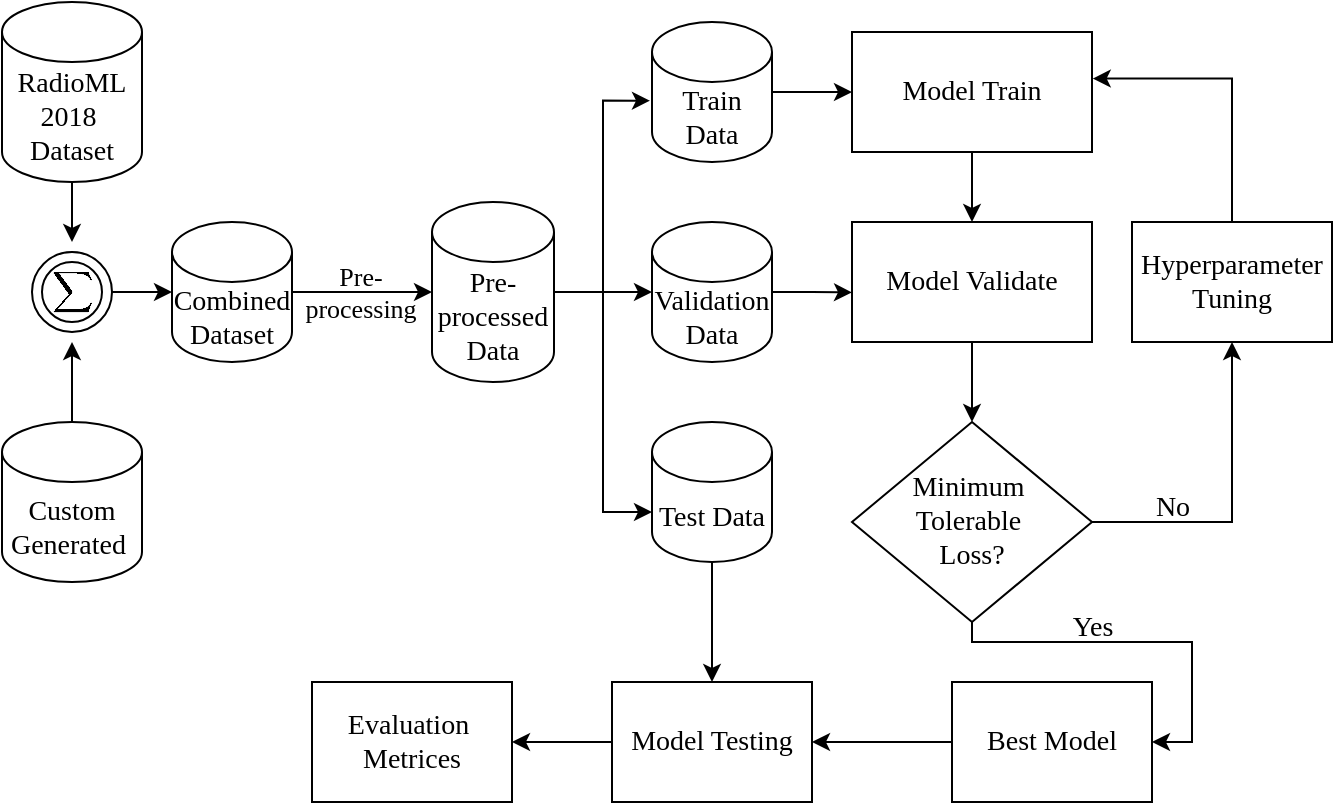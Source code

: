 <mxfile version="26.0.16">
  <diagram name="Page-1" id="RzzOeVVuILVj-rKlgHVC">
    <mxGraphModel dx="1050" dy="621" grid="1" gridSize="10" guides="1" tooltips="1" connect="1" arrows="1" fold="1" page="1" pageScale="1" pageWidth="827" pageHeight="1169" math="1" shadow="0">
      <root>
        <mxCell id="0" />
        <mxCell id="1" parent="0" />
        <mxCell id="gUi6T0lL7PWdZWDNChdu-5" style="edgeStyle=orthogonalEdgeStyle;rounded=0;orthogonalLoop=1;jettySize=auto;html=1;" edge="1" parent="1" source="eanLGl2QmDvSTj4xEBTI-2">
          <mxGeometry relative="1" as="geometry">
            <mxPoint x="80" y="150" as="targetPoint" />
          </mxGeometry>
        </mxCell>
        <mxCell id="eanLGl2QmDvSTj4xEBTI-2" value="RadioML 2018&amp;nbsp;&lt;div&gt;Dataset&lt;/div&gt;" style="shape=cylinder3;whiteSpace=wrap;html=1;boundedLbl=1;backgroundOutline=1;size=15;fontColor=default;fillColor=none;fontFamily=Times New Roman;fontSize=14;" parent="1" vertex="1">
          <mxGeometry x="45" y="30" width="70" height="90" as="geometry" />
        </mxCell>
        <mxCell id="eanLGl2QmDvSTj4xEBTI-3" value="Custom Generated&amp;nbsp;" style="shape=cylinder3;whiteSpace=wrap;html=1;boundedLbl=1;backgroundOutline=1;size=15;fontColor=default;fillColor=none;fontFamily=Times New Roman;fontSize=14;" parent="1" vertex="1">
          <mxGeometry x="45" y="240" width="70" height="80" as="geometry" />
        </mxCell>
        <mxCell id="0jSEqFvIDRf8wKyZjfaD-10" style="edgeStyle=orthogonalEdgeStyle;rounded=0;orthogonalLoop=1;jettySize=auto;html=1;exitX=1;exitY=0.5;exitDx=0;exitDy=0;exitPerimeter=0;fontFamily=Times New Roman;fontSize=14;" parent="1" source="eanLGl2QmDvSTj4xEBTI-4" target="eanLGl2QmDvSTj4xEBTI-5" edge="1">
          <mxGeometry relative="1" as="geometry" />
        </mxCell>
        <mxCell id="0jSEqFvIDRf8wKyZjfaD-28" value="Pre-&lt;div&gt;processing&lt;/div&gt;" style="edgeLabel;html=1;align=center;verticalAlign=middle;resizable=0;points=[];fontSize=13;fontFamily=Times New Roman;labelBackgroundColor=none;rotation=0;" parent="0jSEqFvIDRf8wKyZjfaD-10" vertex="1" connectable="0">
          <mxGeometry x="-0.417" y="1" relative="1" as="geometry">
            <mxPoint x="13" y="1" as="offset" />
          </mxGeometry>
        </mxCell>
        <mxCell id="eanLGl2QmDvSTj4xEBTI-4" value="Combined Dataset" style="shape=cylinder3;whiteSpace=wrap;html=1;boundedLbl=1;backgroundOutline=1;size=15;fontColor=default;fillColor=none;fontFamily=Times New Roman;fontSize=14;" parent="1" vertex="1">
          <mxGeometry x="130" y="140" width="60" height="70" as="geometry" />
        </mxCell>
        <mxCell id="eanLGl2QmDvSTj4xEBTI-5" value="&lt;font&gt;Pre-&lt;/font&gt;&lt;div&gt;&lt;font&gt;&lt;font&gt;processed Da&lt;/font&gt;ta&lt;/font&gt;&lt;/div&gt;" style="shape=cylinder3;whiteSpace=wrap;html=1;boundedLbl=1;backgroundOutline=1;size=15;fontColor=default;fillColor=none;fontFamily=Times New Roman;fontSize=14;" parent="1" vertex="1">
          <mxGeometry x="260" y="130" width="61" height="90" as="geometry" />
        </mxCell>
        <mxCell id="0jSEqFvIDRf8wKyZjfaD-14" style="edgeStyle=orthogonalEdgeStyle;rounded=0;orthogonalLoop=1;jettySize=auto;html=1;exitX=1;exitY=0.5;exitDx=0;exitDy=0;exitPerimeter=0;entryX=0;entryY=0.5;entryDx=0;entryDy=0;fontFamily=Times New Roman;fontSize=14;" parent="1" source="eanLGl2QmDvSTj4xEBTI-6" target="eanLGl2QmDvSTj4xEBTI-12" edge="1">
          <mxGeometry relative="1" as="geometry" />
        </mxCell>
        <mxCell id="eanLGl2QmDvSTj4xEBTI-6" value="Train Data" style="shape=cylinder3;whiteSpace=wrap;html=1;boundedLbl=1;backgroundOutline=1;size=15;fontColor=default;fillColor=none;fontFamily=Times New Roman;fontSize=14;" parent="1" vertex="1">
          <mxGeometry x="370" y="40" width="60" height="70" as="geometry" />
        </mxCell>
        <mxCell id="gY0sS7H1kkGOP2eneE4W-3" style="edgeStyle=orthogonalEdgeStyle;rounded=0;orthogonalLoop=1;jettySize=auto;html=1;exitX=0.5;exitY=1;exitDx=0;exitDy=0;exitPerimeter=0;entryX=0.5;entryY=0;entryDx=0;entryDy=0;fontFamily=Times New Roman;fontSize=14;" parent="1" source="eanLGl2QmDvSTj4xEBTI-7" target="eanLGl2QmDvSTj4xEBTI-16" edge="1">
          <mxGeometry relative="1" as="geometry" />
        </mxCell>
        <mxCell id="eanLGl2QmDvSTj4xEBTI-7" value="Test Data" style="shape=cylinder3;whiteSpace=wrap;html=1;boundedLbl=1;backgroundOutline=1;size=15;fontColor=default;fillColor=none;fontFamily=Times New Roman;fontSize=14;" parent="1" vertex="1">
          <mxGeometry x="370" y="240" width="60" height="70" as="geometry" />
        </mxCell>
        <mxCell id="eanLGl2QmDvSTj4xEBTI-8" value="Validation Data" style="shape=cylinder3;whiteSpace=wrap;html=1;boundedLbl=1;backgroundOutline=1;size=15;fontColor=default;fillColor=none;fontFamily=Times New Roman;fontSize=14;" parent="1" vertex="1">
          <mxGeometry x="370" y="140" width="60" height="70" as="geometry" />
        </mxCell>
        <mxCell id="3tJLAwdJRVkplcRSM55D-11" style="edgeStyle=orthogonalEdgeStyle;rounded=0;orthogonalLoop=1;jettySize=auto;html=1;exitX=0.5;exitY=1;exitDx=0;exitDy=0;entryX=0.5;entryY=0;entryDx=0;entryDy=0;fontFamily=Times New Roman;fontSize=14;" parent="1" source="eanLGl2QmDvSTj4xEBTI-12" target="eanLGl2QmDvSTj4xEBTI-14" edge="1">
          <mxGeometry relative="1" as="geometry" />
        </mxCell>
        <mxCell id="eanLGl2QmDvSTj4xEBTI-12" value="Model Train" style="rounded=0;whiteSpace=wrap;html=1;fillColor=none;fontFamily=Times New Roman;fontSize=14;" parent="1" vertex="1">
          <mxGeometry x="470" y="45" width="120" height="60" as="geometry" />
        </mxCell>
        <mxCell id="eanLGl2QmDvSTj4xEBTI-13" value="Best Model" style="rounded=0;whiteSpace=wrap;html=1;fillColor=none;fontFamily=Times New Roman;fontSize=14;" parent="1" vertex="1">
          <mxGeometry x="520" y="370" width="100" height="60" as="geometry" />
        </mxCell>
        <mxCell id="3tJLAwdJRVkplcRSM55D-18" style="edgeStyle=orthogonalEdgeStyle;rounded=0;orthogonalLoop=1;jettySize=auto;html=1;exitX=0.5;exitY=1;exitDx=0;exitDy=0;entryX=0.5;entryY=0;entryDx=0;entryDy=0;fontFamily=Times New Roman;fontSize=14;" parent="1" source="eanLGl2QmDvSTj4xEBTI-14" edge="1">
          <mxGeometry relative="1" as="geometry">
            <mxPoint x="530" y="240" as="targetPoint" />
          </mxGeometry>
        </mxCell>
        <mxCell id="eanLGl2QmDvSTj4xEBTI-14" value="Model Validate" style="rounded=0;whiteSpace=wrap;html=1;fillColor=none;fontFamily=Times New Roman;fontSize=14;" parent="1" vertex="1">
          <mxGeometry x="470" y="140" width="120" height="60" as="geometry" />
        </mxCell>
        <mxCell id="eanLGl2QmDvSTj4xEBTI-15" value="Hyperparameter Tuning" style="rounded=0;whiteSpace=wrap;html=1;fillColor=none;fontFamily=Times New Roman;fontSize=14;" parent="1" vertex="1">
          <mxGeometry x="610" y="140" width="100" height="60" as="geometry" />
        </mxCell>
        <mxCell id="gY0sS7H1kkGOP2eneE4W-4" style="edgeStyle=orthogonalEdgeStyle;rounded=0;orthogonalLoop=1;jettySize=auto;html=1;exitX=1;exitY=0.5;exitDx=0;exitDy=0;entryX=0;entryY=0.5;entryDx=0;entryDy=0;endArrow=none;startFill=1;startArrow=classic;fontFamily=Times New Roman;fontSize=14;" parent="1" source="eanLGl2QmDvSTj4xEBTI-16" target="eanLGl2QmDvSTj4xEBTI-13" edge="1">
          <mxGeometry relative="1" as="geometry" />
        </mxCell>
        <mxCell id="gY0sS7H1kkGOP2eneE4W-8" style="edgeStyle=orthogonalEdgeStyle;rounded=0;orthogonalLoop=1;jettySize=auto;html=1;exitX=0;exitY=0.5;exitDx=0;exitDy=0;entryX=1;entryY=0.5;entryDx=0;entryDy=0;fontFamily=Times New Roman;fontSize=14;" parent="1" source="eanLGl2QmDvSTj4xEBTI-16" target="gY0sS7H1kkGOP2eneE4W-7" edge="1">
          <mxGeometry relative="1" as="geometry" />
        </mxCell>
        <mxCell id="eanLGl2QmDvSTj4xEBTI-16" value="Model Testing" style="rounded=0;whiteSpace=wrap;html=1;fontFamily=Times New Roman;fontSize=14;fillColor=none;" parent="1" vertex="1">
          <mxGeometry x="350" y="370" width="100" height="60" as="geometry" />
        </mxCell>
        <mxCell id="0jSEqFvIDRf8wKyZjfaD-17" style="edgeStyle=orthogonalEdgeStyle;rounded=0;orthogonalLoop=1;jettySize=auto;html=1;exitX=1;exitY=0.5;exitDx=0;exitDy=0;exitPerimeter=0;entryX=0;entryY=0.587;entryDx=0;entryDy=0;entryPerimeter=0;fontFamily=Times New Roman;fontSize=14;" parent="1" source="eanLGl2QmDvSTj4xEBTI-8" target="eanLGl2QmDvSTj4xEBTI-14" edge="1">
          <mxGeometry relative="1" as="geometry" />
        </mxCell>
        <mxCell id="0jSEqFvIDRf8wKyZjfaD-26" style="edgeStyle=orthogonalEdgeStyle;rounded=0;orthogonalLoop=1;jettySize=auto;html=1;exitX=0.5;exitY=0;exitDx=0;exitDy=0;entryX=1.003;entryY=0.388;entryDx=0;entryDy=0;entryPerimeter=0;fontFamily=Times New Roman;fontSize=14;" parent="1" source="eanLGl2QmDvSTj4xEBTI-15" target="eanLGl2QmDvSTj4xEBTI-12" edge="1">
          <mxGeometry relative="1" as="geometry" />
        </mxCell>
        <mxCell id="3tJLAwdJRVkplcRSM55D-4" style="edgeStyle=orthogonalEdgeStyle;rounded=0;orthogonalLoop=1;jettySize=auto;html=1;exitX=0.5;exitY=0;exitDx=0;exitDy=0;exitPerimeter=0;entryX=0.5;entryY=1;entryDx=0;entryDy=0;entryPerimeter=0;fontFamily=Times New Roman;fontSize=14;" parent="1" source="eanLGl2QmDvSTj4xEBTI-3" edge="1">
          <mxGeometry relative="1" as="geometry">
            <mxPoint x="80" y="200" as="targetPoint" />
          </mxGeometry>
        </mxCell>
        <mxCell id="3tJLAwdJRVkplcRSM55D-6" style="edgeStyle=orthogonalEdgeStyle;rounded=0;orthogonalLoop=1;jettySize=auto;html=1;exitX=1;exitY=0.5;exitDx=0;exitDy=0;exitPerimeter=0;entryX=0;entryY=0.5;entryDx=0;entryDy=0;entryPerimeter=0;fontFamily=Times New Roman;fontSize=14;" parent="1" source="eanLGl2QmDvSTj4xEBTI-5" target="eanLGl2QmDvSTj4xEBTI-8" edge="1">
          <mxGeometry relative="1" as="geometry" />
        </mxCell>
        <mxCell id="3tJLAwdJRVkplcRSM55D-9" style="edgeStyle=orthogonalEdgeStyle;rounded=0;orthogonalLoop=1;jettySize=auto;html=1;exitX=1;exitY=0.5;exitDx=0;exitDy=0;exitPerimeter=0;entryX=-0.017;entryY=0.562;entryDx=0;entryDy=0;entryPerimeter=0;fontFamily=Times New Roman;fontSize=14;" parent="1" source="eanLGl2QmDvSTj4xEBTI-5" target="eanLGl2QmDvSTj4xEBTI-6" edge="1">
          <mxGeometry relative="1" as="geometry" />
        </mxCell>
        <mxCell id="3tJLAwdJRVkplcRSM55D-10" style="edgeStyle=orthogonalEdgeStyle;rounded=0;orthogonalLoop=1;jettySize=auto;html=1;exitX=1;exitY=0.5;exitDx=0;exitDy=0;exitPerimeter=0;entryX=0;entryY=0;entryDx=0;entryDy=45;entryPerimeter=0;fontFamily=Times New Roman;fontSize=14;" parent="1" source="eanLGl2QmDvSTj4xEBTI-5" target="eanLGl2QmDvSTj4xEBTI-7" edge="1">
          <mxGeometry relative="1" as="geometry" />
        </mxCell>
        <mxCell id="gY0sS7H1kkGOP2eneE4W-7" value="Evaluation&amp;nbsp;&lt;div&gt;Metrices&lt;/div&gt;" style="rounded=0;whiteSpace=wrap;html=1;fontFamily=Times New Roman;fontSize=14;fillColor=none;" parent="1" vertex="1">
          <mxGeometry x="200" y="370" width="100" height="60" as="geometry" />
        </mxCell>
        <mxCell id="u_L6jB40-t_OukRbssDX-3" style="edgeStyle=orthogonalEdgeStyle;rounded=0;orthogonalLoop=1;jettySize=auto;html=1;exitX=0.5;exitY=1;exitDx=0;exitDy=0;entryX=1;entryY=0.5;entryDx=0;entryDy=0;fontFamily=Times New Roman;fontSize=14;" parent="1" source="u_L6jB40-t_OukRbssDX-1" target="eanLGl2QmDvSTj4xEBTI-13" edge="1">
          <mxGeometry relative="1" as="geometry">
            <Array as="points">
              <mxPoint x="530" y="350" />
              <mxPoint x="640" y="350" />
              <mxPoint x="640" y="400" />
            </Array>
          </mxGeometry>
        </mxCell>
        <mxCell id="gUi6T0lL7PWdZWDNChdu-11" style="edgeStyle=orthogonalEdgeStyle;rounded=0;orthogonalLoop=1;jettySize=auto;html=1;entryX=0.5;entryY=1;entryDx=0;entryDy=0;" edge="1" parent="1" source="u_L6jB40-t_OukRbssDX-1" target="eanLGl2QmDvSTj4xEBTI-15">
          <mxGeometry relative="1" as="geometry" />
        </mxCell>
        <mxCell id="u_L6jB40-t_OukRbssDX-1" value="&lt;span&gt;Minimum&amp;nbsp;&lt;/span&gt;&lt;div&gt;&lt;span&gt;Tolerable&amp;nbsp;&lt;/span&gt;&lt;/div&gt;&lt;div&gt;&lt;span&gt;Loss?&lt;/span&gt;&lt;/div&gt;" style="rhombus;whiteSpace=wrap;html=1;fillColor=none;fontFamily=Times New Roman;fontSize=14;" parent="1" vertex="1">
          <mxGeometry x="470" y="240" width="120" height="100" as="geometry" />
        </mxCell>
        <mxCell id="gUi6T0lL7PWdZWDNChdu-4" value="" style="edgeStyle=orthogonalEdgeStyle;rounded=0;orthogonalLoop=1;jettySize=auto;html=1;" edge="1" parent="1" source="gUi6T0lL7PWdZWDNChdu-1" target="eanLGl2QmDvSTj4xEBTI-4">
          <mxGeometry relative="1" as="geometry" />
        </mxCell>
        <mxCell id="gUi6T0lL7PWdZWDNChdu-1" value="" style="ellipse;whiteSpace=wrap;html=1;aspect=fixed;" vertex="1" parent="1">
          <mxGeometry x="60" y="155" width="40" height="40" as="geometry" />
        </mxCell>
        <mxCell id="gUi6T0lL7PWdZWDNChdu-6" value="$$\sum$$" style="ellipse;whiteSpace=wrap;html=1;aspect=fixed;" vertex="1" parent="1">
          <mxGeometry x="65" y="160" width="30" height="30" as="geometry" />
        </mxCell>
        <mxCell id="gUi6T0lL7PWdZWDNChdu-9" value="&lt;font face=&quot;Times New Roman&quot; style=&quot;font-size: 14px;&quot;&gt;No&lt;/font&gt;" style="text;html=1;align=center;verticalAlign=middle;resizable=0;points=[];autosize=1;strokeColor=none;fillColor=none;" vertex="1" parent="1">
          <mxGeometry x="610" y="268" width="40" height="30" as="geometry" />
        </mxCell>
        <mxCell id="gUi6T0lL7PWdZWDNChdu-10" value="&lt;font style=&quot;font-size: 14px;&quot; face=&quot;Times New Roman&quot;&gt;Yes&lt;/font&gt;" style="text;html=1;align=center;verticalAlign=middle;resizable=0;points=[];autosize=1;strokeColor=none;fillColor=none;" vertex="1" parent="1">
          <mxGeometry x="570" y="328" width="40" height="30" as="geometry" />
        </mxCell>
      </root>
    </mxGraphModel>
  </diagram>
</mxfile>
